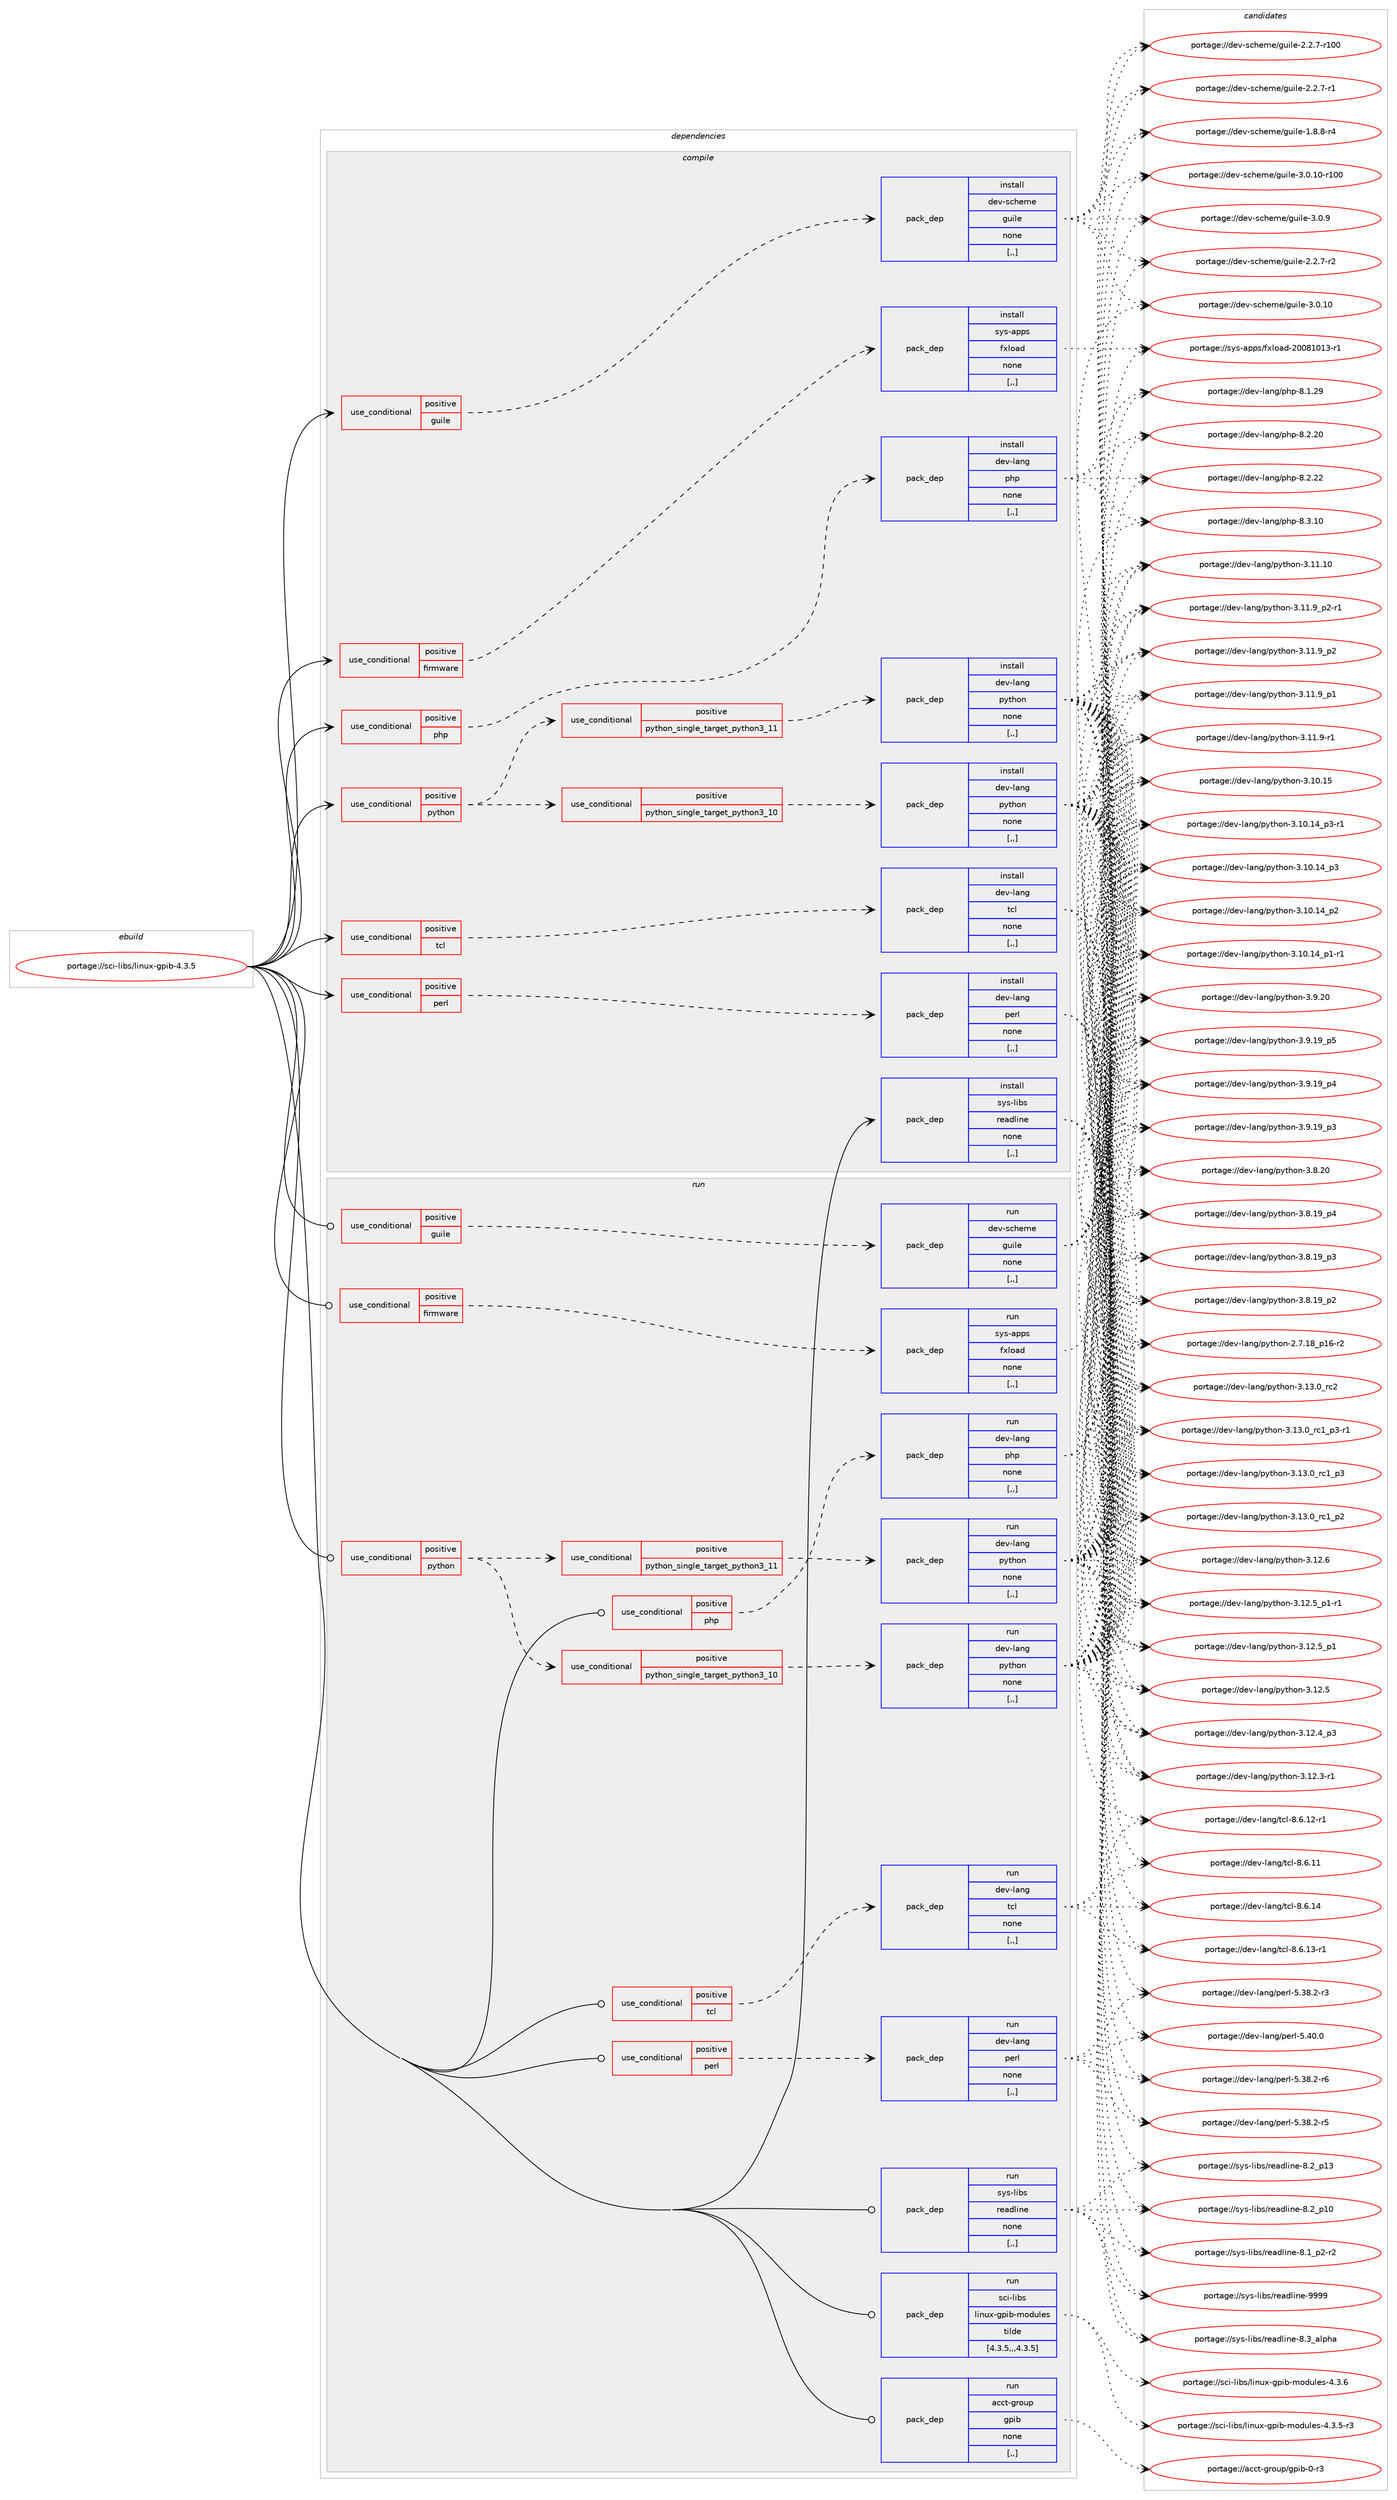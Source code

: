 digraph prolog {

# *************
# Graph options
# *************

newrank=true;
concentrate=true;
compound=true;
graph [rankdir=LR,fontname=Helvetica,fontsize=10,ranksep=1.5];#, ranksep=2.5, nodesep=0.2];
edge  [arrowhead=vee];
node  [fontname=Helvetica,fontsize=10];

# **********
# The ebuild
# **********

subgraph cluster_leftcol {
color=gray;
label=<<i>ebuild</i>>;
id [label="portage://sci-libs/linux-gpib-4.3.5", color=red, width=4, href="../sci-libs/linux-gpib-4.3.5.svg"];
}

# ****************
# The dependencies
# ****************

subgraph cluster_midcol {
color=gray;
label=<<i>dependencies</i>>;
subgraph cluster_compile {
fillcolor="#eeeeee";
style=filled;
label=<<i>compile</i>>;
subgraph cond240459 {
dependency913023 [label=<<TABLE BORDER="0" CELLBORDER="1" CELLSPACING="0" CELLPADDING="4"><TR><TD ROWSPAN="3" CELLPADDING="10">use_conditional</TD></TR><TR><TD>positive</TD></TR><TR><TD>firmware</TD></TR></TABLE>>, shape=none, color=red];
subgraph pack665945 {
dependency913024 [label=<<TABLE BORDER="0" CELLBORDER="1" CELLSPACING="0" CELLPADDING="4" WIDTH="220"><TR><TD ROWSPAN="6" CELLPADDING="30">pack_dep</TD></TR><TR><TD WIDTH="110">install</TD></TR><TR><TD>sys-apps</TD></TR><TR><TD>fxload</TD></TR><TR><TD>none</TD></TR><TR><TD>[,,]</TD></TR></TABLE>>, shape=none, color=blue];
}
dependency913023:e -> dependency913024:w [weight=20,style="dashed",arrowhead="vee"];
}
id:e -> dependency913023:w [weight=20,style="solid",arrowhead="vee"];
subgraph cond240460 {
dependency913025 [label=<<TABLE BORDER="0" CELLBORDER="1" CELLSPACING="0" CELLPADDING="4"><TR><TD ROWSPAN="3" CELLPADDING="10">use_conditional</TD></TR><TR><TD>positive</TD></TR><TR><TD>guile</TD></TR></TABLE>>, shape=none, color=red];
subgraph pack665946 {
dependency913026 [label=<<TABLE BORDER="0" CELLBORDER="1" CELLSPACING="0" CELLPADDING="4" WIDTH="220"><TR><TD ROWSPAN="6" CELLPADDING="30">pack_dep</TD></TR><TR><TD WIDTH="110">install</TD></TR><TR><TD>dev-scheme</TD></TR><TR><TD>guile</TD></TR><TR><TD>none</TD></TR><TR><TD>[,,]</TD></TR></TABLE>>, shape=none, color=blue];
}
dependency913025:e -> dependency913026:w [weight=20,style="dashed",arrowhead="vee"];
}
id:e -> dependency913025:w [weight=20,style="solid",arrowhead="vee"];
subgraph cond240461 {
dependency913027 [label=<<TABLE BORDER="0" CELLBORDER="1" CELLSPACING="0" CELLPADDING="4"><TR><TD ROWSPAN="3" CELLPADDING="10">use_conditional</TD></TR><TR><TD>positive</TD></TR><TR><TD>perl</TD></TR></TABLE>>, shape=none, color=red];
subgraph pack665947 {
dependency913028 [label=<<TABLE BORDER="0" CELLBORDER="1" CELLSPACING="0" CELLPADDING="4" WIDTH="220"><TR><TD ROWSPAN="6" CELLPADDING="30">pack_dep</TD></TR><TR><TD WIDTH="110">install</TD></TR><TR><TD>dev-lang</TD></TR><TR><TD>perl</TD></TR><TR><TD>none</TD></TR><TR><TD>[,,]</TD></TR></TABLE>>, shape=none, color=blue];
}
dependency913027:e -> dependency913028:w [weight=20,style="dashed",arrowhead="vee"];
}
id:e -> dependency913027:w [weight=20,style="solid",arrowhead="vee"];
subgraph cond240462 {
dependency913029 [label=<<TABLE BORDER="0" CELLBORDER="1" CELLSPACING="0" CELLPADDING="4"><TR><TD ROWSPAN="3" CELLPADDING="10">use_conditional</TD></TR><TR><TD>positive</TD></TR><TR><TD>php</TD></TR></TABLE>>, shape=none, color=red];
subgraph pack665948 {
dependency913030 [label=<<TABLE BORDER="0" CELLBORDER="1" CELLSPACING="0" CELLPADDING="4" WIDTH="220"><TR><TD ROWSPAN="6" CELLPADDING="30">pack_dep</TD></TR><TR><TD WIDTH="110">install</TD></TR><TR><TD>dev-lang</TD></TR><TR><TD>php</TD></TR><TR><TD>none</TD></TR><TR><TD>[,,]</TD></TR></TABLE>>, shape=none, color=blue];
}
dependency913029:e -> dependency913030:w [weight=20,style="dashed",arrowhead="vee"];
}
id:e -> dependency913029:w [weight=20,style="solid",arrowhead="vee"];
subgraph cond240463 {
dependency913031 [label=<<TABLE BORDER="0" CELLBORDER="1" CELLSPACING="0" CELLPADDING="4"><TR><TD ROWSPAN="3" CELLPADDING="10">use_conditional</TD></TR><TR><TD>positive</TD></TR><TR><TD>python</TD></TR></TABLE>>, shape=none, color=red];
subgraph cond240464 {
dependency913032 [label=<<TABLE BORDER="0" CELLBORDER="1" CELLSPACING="0" CELLPADDING="4"><TR><TD ROWSPAN="3" CELLPADDING="10">use_conditional</TD></TR><TR><TD>positive</TD></TR><TR><TD>python_single_target_python3_10</TD></TR></TABLE>>, shape=none, color=red];
subgraph pack665949 {
dependency913033 [label=<<TABLE BORDER="0" CELLBORDER="1" CELLSPACING="0" CELLPADDING="4" WIDTH="220"><TR><TD ROWSPAN="6" CELLPADDING="30">pack_dep</TD></TR><TR><TD WIDTH="110">install</TD></TR><TR><TD>dev-lang</TD></TR><TR><TD>python</TD></TR><TR><TD>none</TD></TR><TR><TD>[,,]</TD></TR></TABLE>>, shape=none, color=blue];
}
dependency913032:e -> dependency913033:w [weight=20,style="dashed",arrowhead="vee"];
}
dependency913031:e -> dependency913032:w [weight=20,style="dashed",arrowhead="vee"];
subgraph cond240465 {
dependency913034 [label=<<TABLE BORDER="0" CELLBORDER="1" CELLSPACING="0" CELLPADDING="4"><TR><TD ROWSPAN="3" CELLPADDING="10">use_conditional</TD></TR><TR><TD>positive</TD></TR><TR><TD>python_single_target_python3_11</TD></TR></TABLE>>, shape=none, color=red];
subgraph pack665950 {
dependency913035 [label=<<TABLE BORDER="0" CELLBORDER="1" CELLSPACING="0" CELLPADDING="4" WIDTH="220"><TR><TD ROWSPAN="6" CELLPADDING="30">pack_dep</TD></TR><TR><TD WIDTH="110">install</TD></TR><TR><TD>dev-lang</TD></TR><TR><TD>python</TD></TR><TR><TD>none</TD></TR><TR><TD>[,,]</TD></TR></TABLE>>, shape=none, color=blue];
}
dependency913034:e -> dependency913035:w [weight=20,style="dashed",arrowhead="vee"];
}
dependency913031:e -> dependency913034:w [weight=20,style="dashed",arrowhead="vee"];
}
id:e -> dependency913031:w [weight=20,style="solid",arrowhead="vee"];
subgraph cond240466 {
dependency913036 [label=<<TABLE BORDER="0" CELLBORDER="1" CELLSPACING="0" CELLPADDING="4"><TR><TD ROWSPAN="3" CELLPADDING="10">use_conditional</TD></TR><TR><TD>positive</TD></TR><TR><TD>tcl</TD></TR></TABLE>>, shape=none, color=red];
subgraph pack665951 {
dependency913037 [label=<<TABLE BORDER="0" CELLBORDER="1" CELLSPACING="0" CELLPADDING="4" WIDTH="220"><TR><TD ROWSPAN="6" CELLPADDING="30">pack_dep</TD></TR><TR><TD WIDTH="110">install</TD></TR><TR><TD>dev-lang</TD></TR><TR><TD>tcl</TD></TR><TR><TD>none</TD></TR><TR><TD>[,,]</TD></TR></TABLE>>, shape=none, color=blue];
}
dependency913036:e -> dependency913037:w [weight=20,style="dashed",arrowhead="vee"];
}
id:e -> dependency913036:w [weight=20,style="solid",arrowhead="vee"];
subgraph pack665952 {
dependency913038 [label=<<TABLE BORDER="0" CELLBORDER="1" CELLSPACING="0" CELLPADDING="4" WIDTH="220"><TR><TD ROWSPAN="6" CELLPADDING="30">pack_dep</TD></TR><TR><TD WIDTH="110">install</TD></TR><TR><TD>sys-libs</TD></TR><TR><TD>readline</TD></TR><TR><TD>none</TD></TR><TR><TD>[,,]</TD></TR></TABLE>>, shape=none, color=blue];
}
id:e -> dependency913038:w [weight=20,style="solid",arrowhead="vee"];
}
subgraph cluster_compileandrun {
fillcolor="#eeeeee";
style=filled;
label=<<i>compile and run</i>>;
}
subgraph cluster_run {
fillcolor="#eeeeee";
style=filled;
label=<<i>run</i>>;
subgraph cond240467 {
dependency913039 [label=<<TABLE BORDER="0" CELLBORDER="1" CELLSPACING="0" CELLPADDING="4"><TR><TD ROWSPAN="3" CELLPADDING="10">use_conditional</TD></TR><TR><TD>positive</TD></TR><TR><TD>firmware</TD></TR></TABLE>>, shape=none, color=red];
subgraph pack665953 {
dependency913040 [label=<<TABLE BORDER="0" CELLBORDER="1" CELLSPACING="0" CELLPADDING="4" WIDTH="220"><TR><TD ROWSPAN="6" CELLPADDING="30">pack_dep</TD></TR><TR><TD WIDTH="110">run</TD></TR><TR><TD>sys-apps</TD></TR><TR><TD>fxload</TD></TR><TR><TD>none</TD></TR><TR><TD>[,,]</TD></TR></TABLE>>, shape=none, color=blue];
}
dependency913039:e -> dependency913040:w [weight=20,style="dashed",arrowhead="vee"];
}
id:e -> dependency913039:w [weight=20,style="solid",arrowhead="odot"];
subgraph cond240468 {
dependency913041 [label=<<TABLE BORDER="0" CELLBORDER="1" CELLSPACING="0" CELLPADDING="4"><TR><TD ROWSPAN="3" CELLPADDING="10">use_conditional</TD></TR><TR><TD>positive</TD></TR><TR><TD>guile</TD></TR></TABLE>>, shape=none, color=red];
subgraph pack665954 {
dependency913042 [label=<<TABLE BORDER="0" CELLBORDER="1" CELLSPACING="0" CELLPADDING="4" WIDTH="220"><TR><TD ROWSPAN="6" CELLPADDING="30">pack_dep</TD></TR><TR><TD WIDTH="110">run</TD></TR><TR><TD>dev-scheme</TD></TR><TR><TD>guile</TD></TR><TR><TD>none</TD></TR><TR><TD>[,,]</TD></TR></TABLE>>, shape=none, color=blue];
}
dependency913041:e -> dependency913042:w [weight=20,style="dashed",arrowhead="vee"];
}
id:e -> dependency913041:w [weight=20,style="solid",arrowhead="odot"];
subgraph cond240469 {
dependency913043 [label=<<TABLE BORDER="0" CELLBORDER="1" CELLSPACING="0" CELLPADDING="4"><TR><TD ROWSPAN="3" CELLPADDING="10">use_conditional</TD></TR><TR><TD>positive</TD></TR><TR><TD>perl</TD></TR></TABLE>>, shape=none, color=red];
subgraph pack665955 {
dependency913044 [label=<<TABLE BORDER="0" CELLBORDER="1" CELLSPACING="0" CELLPADDING="4" WIDTH="220"><TR><TD ROWSPAN="6" CELLPADDING="30">pack_dep</TD></TR><TR><TD WIDTH="110">run</TD></TR><TR><TD>dev-lang</TD></TR><TR><TD>perl</TD></TR><TR><TD>none</TD></TR><TR><TD>[,,]</TD></TR></TABLE>>, shape=none, color=blue];
}
dependency913043:e -> dependency913044:w [weight=20,style="dashed",arrowhead="vee"];
}
id:e -> dependency913043:w [weight=20,style="solid",arrowhead="odot"];
subgraph cond240470 {
dependency913045 [label=<<TABLE BORDER="0" CELLBORDER="1" CELLSPACING="0" CELLPADDING="4"><TR><TD ROWSPAN="3" CELLPADDING="10">use_conditional</TD></TR><TR><TD>positive</TD></TR><TR><TD>php</TD></TR></TABLE>>, shape=none, color=red];
subgraph pack665956 {
dependency913046 [label=<<TABLE BORDER="0" CELLBORDER="1" CELLSPACING="0" CELLPADDING="4" WIDTH="220"><TR><TD ROWSPAN="6" CELLPADDING="30">pack_dep</TD></TR><TR><TD WIDTH="110">run</TD></TR><TR><TD>dev-lang</TD></TR><TR><TD>php</TD></TR><TR><TD>none</TD></TR><TR><TD>[,,]</TD></TR></TABLE>>, shape=none, color=blue];
}
dependency913045:e -> dependency913046:w [weight=20,style="dashed",arrowhead="vee"];
}
id:e -> dependency913045:w [weight=20,style="solid",arrowhead="odot"];
subgraph cond240471 {
dependency913047 [label=<<TABLE BORDER="0" CELLBORDER="1" CELLSPACING="0" CELLPADDING="4"><TR><TD ROWSPAN="3" CELLPADDING="10">use_conditional</TD></TR><TR><TD>positive</TD></TR><TR><TD>python</TD></TR></TABLE>>, shape=none, color=red];
subgraph cond240472 {
dependency913048 [label=<<TABLE BORDER="0" CELLBORDER="1" CELLSPACING="0" CELLPADDING="4"><TR><TD ROWSPAN="3" CELLPADDING="10">use_conditional</TD></TR><TR><TD>positive</TD></TR><TR><TD>python_single_target_python3_10</TD></TR></TABLE>>, shape=none, color=red];
subgraph pack665957 {
dependency913049 [label=<<TABLE BORDER="0" CELLBORDER="1" CELLSPACING="0" CELLPADDING="4" WIDTH="220"><TR><TD ROWSPAN="6" CELLPADDING="30">pack_dep</TD></TR><TR><TD WIDTH="110">run</TD></TR><TR><TD>dev-lang</TD></TR><TR><TD>python</TD></TR><TR><TD>none</TD></TR><TR><TD>[,,]</TD></TR></TABLE>>, shape=none, color=blue];
}
dependency913048:e -> dependency913049:w [weight=20,style="dashed",arrowhead="vee"];
}
dependency913047:e -> dependency913048:w [weight=20,style="dashed",arrowhead="vee"];
subgraph cond240473 {
dependency913050 [label=<<TABLE BORDER="0" CELLBORDER="1" CELLSPACING="0" CELLPADDING="4"><TR><TD ROWSPAN="3" CELLPADDING="10">use_conditional</TD></TR><TR><TD>positive</TD></TR><TR><TD>python_single_target_python3_11</TD></TR></TABLE>>, shape=none, color=red];
subgraph pack665958 {
dependency913051 [label=<<TABLE BORDER="0" CELLBORDER="1" CELLSPACING="0" CELLPADDING="4" WIDTH="220"><TR><TD ROWSPAN="6" CELLPADDING="30">pack_dep</TD></TR><TR><TD WIDTH="110">run</TD></TR><TR><TD>dev-lang</TD></TR><TR><TD>python</TD></TR><TR><TD>none</TD></TR><TR><TD>[,,]</TD></TR></TABLE>>, shape=none, color=blue];
}
dependency913050:e -> dependency913051:w [weight=20,style="dashed",arrowhead="vee"];
}
dependency913047:e -> dependency913050:w [weight=20,style="dashed",arrowhead="vee"];
}
id:e -> dependency913047:w [weight=20,style="solid",arrowhead="odot"];
subgraph cond240474 {
dependency913052 [label=<<TABLE BORDER="0" CELLBORDER="1" CELLSPACING="0" CELLPADDING="4"><TR><TD ROWSPAN="3" CELLPADDING="10">use_conditional</TD></TR><TR><TD>positive</TD></TR><TR><TD>tcl</TD></TR></TABLE>>, shape=none, color=red];
subgraph pack665959 {
dependency913053 [label=<<TABLE BORDER="0" CELLBORDER="1" CELLSPACING="0" CELLPADDING="4" WIDTH="220"><TR><TD ROWSPAN="6" CELLPADDING="30">pack_dep</TD></TR><TR><TD WIDTH="110">run</TD></TR><TR><TD>dev-lang</TD></TR><TR><TD>tcl</TD></TR><TR><TD>none</TD></TR><TR><TD>[,,]</TD></TR></TABLE>>, shape=none, color=blue];
}
dependency913052:e -> dependency913053:w [weight=20,style="dashed",arrowhead="vee"];
}
id:e -> dependency913052:w [weight=20,style="solid",arrowhead="odot"];
subgraph pack665960 {
dependency913054 [label=<<TABLE BORDER="0" CELLBORDER="1" CELLSPACING="0" CELLPADDING="4" WIDTH="220"><TR><TD ROWSPAN="6" CELLPADDING="30">pack_dep</TD></TR><TR><TD WIDTH="110">run</TD></TR><TR><TD>acct-group</TD></TR><TR><TD>gpib</TD></TR><TR><TD>none</TD></TR><TR><TD>[,,]</TD></TR></TABLE>>, shape=none, color=blue];
}
id:e -> dependency913054:w [weight=20,style="solid",arrowhead="odot"];
subgraph pack665961 {
dependency913055 [label=<<TABLE BORDER="0" CELLBORDER="1" CELLSPACING="0" CELLPADDING="4" WIDTH="220"><TR><TD ROWSPAN="6" CELLPADDING="30">pack_dep</TD></TR><TR><TD WIDTH="110">run</TD></TR><TR><TD>sci-libs</TD></TR><TR><TD>linux-gpib-modules</TD></TR><TR><TD>tilde</TD></TR><TR><TD>[4.3.5,,,4.3.5]</TD></TR></TABLE>>, shape=none, color=blue];
}
id:e -> dependency913055:w [weight=20,style="solid",arrowhead="odot"];
subgraph pack665962 {
dependency913056 [label=<<TABLE BORDER="0" CELLBORDER="1" CELLSPACING="0" CELLPADDING="4" WIDTH="220"><TR><TD ROWSPAN="6" CELLPADDING="30">pack_dep</TD></TR><TR><TD WIDTH="110">run</TD></TR><TR><TD>sys-libs</TD></TR><TR><TD>readline</TD></TR><TR><TD>none</TD></TR><TR><TD>[,,]</TD></TR></TABLE>>, shape=none, color=blue];
}
id:e -> dependency913056:w [weight=20,style="solid",arrowhead="odot"];
}
}

# **************
# The candidates
# **************

subgraph cluster_choices {
rank=same;
color=gray;
label=<<i>candidates</i>>;

subgraph choice665945 {
color=black;
nodesep=1;
choice115121115459711211211547102120108111971004550484856494849514511449 [label="portage://sys-apps/fxload-20081013-r1", color=red, width=4,href="../sys-apps/fxload-20081013-r1.svg"];
dependency913024:e -> choice115121115459711211211547102120108111971004550484856494849514511449:w [style=dotted,weight="100"];
}
subgraph choice665946 {
color=black;
nodesep=1;
choice1001011184511599104101109101471031171051081014551464846494845114494848 [label="portage://dev-scheme/guile-3.0.10-r100", color=red, width=4,href="../dev-scheme/guile-3.0.10-r100.svg"];
choice10010111845115991041011091014710311710510810145514648464948 [label="portage://dev-scheme/guile-3.0.10", color=red, width=4,href="../dev-scheme/guile-3.0.10.svg"];
choice100101118451159910410110910147103117105108101455146484657 [label="portage://dev-scheme/guile-3.0.9", color=red, width=4,href="../dev-scheme/guile-3.0.9.svg"];
choice1001011184511599104101109101471031171051081014550465046554511450 [label="portage://dev-scheme/guile-2.2.7-r2", color=red, width=4,href="../dev-scheme/guile-2.2.7-r2.svg"];
choice10010111845115991041011091014710311710510810145504650465545114494848 [label="portage://dev-scheme/guile-2.2.7-r100", color=red, width=4,href="../dev-scheme/guile-2.2.7-r100.svg"];
choice1001011184511599104101109101471031171051081014550465046554511449 [label="portage://dev-scheme/guile-2.2.7-r1", color=red, width=4,href="../dev-scheme/guile-2.2.7-r1.svg"];
choice1001011184511599104101109101471031171051081014549465646564511452 [label="portage://dev-scheme/guile-1.8.8-r4", color=red, width=4,href="../dev-scheme/guile-1.8.8-r4.svg"];
dependency913026:e -> choice1001011184511599104101109101471031171051081014551464846494845114494848:w [style=dotted,weight="100"];
dependency913026:e -> choice10010111845115991041011091014710311710510810145514648464948:w [style=dotted,weight="100"];
dependency913026:e -> choice100101118451159910410110910147103117105108101455146484657:w [style=dotted,weight="100"];
dependency913026:e -> choice1001011184511599104101109101471031171051081014550465046554511450:w [style=dotted,weight="100"];
dependency913026:e -> choice10010111845115991041011091014710311710510810145504650465545114494848:w [style=dotted,weight="100"];
dependency913026:e -> choice1001011184511599104101109101471031171051081014550465046554511449:w [style=dotted,weight="100"];
dependency913026:e -> choice1001011184511599104101109101471031171051081014549465646564511452:w [style=dotted,weight="100"];
}
subgraph choice665947 {
color=black;
nodesep=1;
choice10010111845108971101034711210111410845534652484648 [label="portage://dev-lang/perl-5.40.0", color=red, width=4,href="../dev-lang/perl-5.40.0.svg"];
choice100101118451089711010347112101114108455346515646504511454 [label="portage://dev-lang/perl-5.38.2-r6", color=red, width=4,href="../dev-lang/perl-5.38.2-r6.svg"];
choice100101118451089711010347112101114108455346515646504511453 [label="portage://dev-lang/perl-5.38.2-r5", color=red, width=4,href="../dev-lang/perl-5.38.2-r5.svg"];
choice100101118451089711010347112101114108455346515646504511451 [label="portage://dev-lang/perl-5.38.2-r3", color=red, width=4,href="../dev-lang/perl-5.38.2-r3.svg"];
dependency913028:e -> choice10010111845108971101034711210111410845534652484648:w [style=dotted,weight="100"];
dependency913028:e -> choice100101118451089711010347112101114108455346515646504511454:w [style=dotted,weight="100"];
dependency913028:e -> choice100101118451089711010347112101114108455346515646504511453:w [style=dotted,weight="100"];
dependency913028:e -> choice100101118451089711010347112101114108455346515646504511451:w [style=dotted,weight="100"];
}
subgraph choice665948 {
color=black;
nodesep=1;
choice10010111845108971101034711210411245564651464948 [label="portage://dev-lang/php-8.3.10", color=red, width=4,href="../dev-lang/php-8.3.10.svg"];
choice10010111845108971101034711210411245564650465050 [label="portage://dev-lang/php-8.2.22", color=red, width=4,href="../dev-lang/php-8.2.22.svg"];
choice10010111845108971101034711210411245564650465048 [label="portage://dev-lang/php-8.2.20", color=red, width=4,href="../dev-lang/php-8.2.20.svg"];
choice10010111845108971101034711210411245564649465057 [label="portage://dev-lang/php-8.1.29", color=red, width=4,href="../dev-lang/php-8.1.29.svg"];
dependency913030:e -> choice10010111845108971101034711210411245564651464948:w [style=dotted,weight="100"];
dependency913030:e -> choice10010111845108971101034711210411245564650465050:w [style=dotted,weight="100"];
dependency913030:e -> choice10010111845108971101034711210411245564650465048:w [style=dotted,weight="100"];
dependency913030:e -> choice10010111845108971101034711210411245564649465057:w [style=dotted,weight="100"];
}
subgraph choice665949 {
color=black;
nodesep=1;
choice10010111845108971101034711212111610411111045514649514648951149950 [label="portage://dev-lang/python-3.13.0_rc2", color=red, width=4,href="../dev-lang/python-3.13.0_rc2.svg"];
choice1001011184510897110103471121211161041111104551464951464895114994995112514511449 [label="portage://dev-lang/python-3.13.0_rc1_p3-r1", color=red, width=4,href="../dev-lang/python-3.13.0_rc1_p3-r1.svg"];
choice100101118451089711010347112121116104111110455146495146489511499499511251 [label="portage://dev-lang/python-3.13.0_rc1_p3", color=red, width=4,href="../dev-lang/python-3.13.0_rc1_p3.svg"];
choice100101118451089711010347112121116104111110455146495146489511499499511250 [label="portage://dev-lang/python-3.13.0_rc1_p2", color=red, width=4,href="../dev-lang/python-3.13.0_rc1_p2.svg"];
choice10010111845108971101034711212111610411111045514649504654 [label="portage://dev-lang/python-3.12.6", color=red, width=4,href="../dev-lang/python-3.12.6.svg"];
choice1001011184510897110103471121211161041111104551464950465395112494511449 [label="portage://dev-lang/python-3.12.5_p1-r1", color=red, width=4,href="../dev-lang/python-3.12.5_p1-r1.svg"];
choice100101118451089711010347112121116104111110455146495046539511249 [label="portage://dev-lang/python-3.12.5_p1", color=red, width=4,href="../dev-lang/python-3.12.5_p1.svg"];
choice10010111845108971101034711212111610411111045514649504653 [label="portage://dev-lang/python-3.12.5", color=red, width=4,href="../dev-lang/python-3.12.5.svg"];
choice100101118451089711010347112121116104111110455146495046529511251 [label="portage://dev-lang/python-3.12.4_p3", color=red, width=4,href="../dev-lang/python-3.12.4_p3.svg"];
choice100101118451089711010347112121116104111110455146495046514511449 [label="portage://dev-lang/python-3.12.3-r1", color=red, width=4,href="../dev-lang/python-3.12.3-r1.svg"];
choice1001011184510897110103471121211161041111104551464949464948 [label="portage://dev-lang/python-3.11.10", color=red, width=4,href="../dev-lang/python-3.11.10.svg"];
choice1001011184510897110103471121211161041111104551464949465795112504511449 [label="portage://dev-lang/python-3.11.9_p2-r1", color=red, width=4,href="../dev-lang/python-3.11.9_p2-r1.svg"];
choice100101118451089711010347112121116104111110455146494946579511250 [label="portage://dev-lang/python-3.11.9_p2", color=red, width=4,href="../dev-lang/python-3.11.9_p2.svg"];
choice100101118451089711010347112121116104111110455146494946579511249 [label="portage://dev-lang/python-3.11.9_p1", color=red, width=4,href="../dev-lang/python-3.11.9_p1.svg"];
choice100101118451089711010347112121116104111110455146494946574511449 [label="portage://dev-lang/python-3.11.9-r1", color=red, width=4,href="../dev-lang/python-3.11.9-r1.svg"];
choice1001011184510897110103471121211161041111104551464948464953 [label="portage://dev-lang/python-3.10.15", color=red, width=4,href="../dev-lang/python-3.10.15.svg"];
choice100101118451089711010347112121116104111110455146494846495295112514511449 [label="portage://dev-lang/python-3.10.14_p3-r1", color=red, width=4,href="../dev-lang/python-3.10.14_p3-r1.svg"];
choice10010111845108971101034711212111610411111045514649484649529511251 [label="portage://dev-lang/python-3.10.14_p3", color=red, width=4,href="../dev-lang/python-3.10.14_p3.svg"];
choice10010111845108971101034711212111610411111045514649484649529511250 [label="portage://dev-lang/python-3.10.14_p2", color=red, width=4,href="../dev-lang/python-3.10.14_p2.svg"];
choice100101118451089711010347112121116104111110455146494846495295112494511449 [label="portage://dev-lang/python-3.10.14_p1-r1", color=red, width=4,href="../dev-lang/python-3.10.14_p1-r1.svg"];
choice10010111845108971101034711212111610411111045514657465048 [label="portage://dev-lang/python-3.9.20", color=red, width=4,href="../dev-lang/python-3.9.20.svg"];
choice100101118451089711010347112121116104111110455146574649579511253 [label="portage://dev-lang/python-3.9.19_p5", color=red, width=4,href="../dev-lang/python-3.9.19_p5.svg"];
choice100101118451089711010347112121116104111110455146574649579511252 [label="portage://dev-lang/python-3.9.19_p4", color=red, width=4,href="../dev-lang/python-3.9.19_p4.svg"];
choice100101118451089711010347112121116104111110455146574649579511251 [label="portage://dev-lang/python-3.9.19_p3", color=red, width=4,href="../dev-lang/python-3.9.19_p3.svg"];
choice10010111845108971101034711212111610411111045514656465048 [label="portage://dev-lang/python-3.8.20", color=red, width=4,href="../dev-lang/python-3.8.20.svg"];
choice100101118451089711010347112121116104111110455146564649579511252 [label="portage://dev-lang/python-3.8.19_p4", color=red, width=4,href="../dev-lang/python-3.8.19_p4.svg"];
choice100101118451089711010347112121116104111110455146564649579511251 [label="portage://dev-lang/python-3.8.19_p3", color=red, width=4,href="../dev-lang/python-3.8.19_p3.svg"];
choice100101118451089711010347112121116104111110455146564649579511250 [label="portage://dev-lang/python-3.8.19_p2", color=red, width=4,href="../dev-lang/python-3.8.19_p2.svg"];
choice100101118451089711010347112121116104111110455046554649569511249544511450 [label="portage://dev-lang/python-2.7.18_p16-r2", color=red, width=4,href="../dev-lang/python-2.7.18_p16-r2.svg"];
dependency913033:e -> choice10010111845108971101034711212111610411111045514649514648951149950:w [style=dotted,weight="100"];
dependency913033:e -> choice1001011184510897110103471121211161041111104551464951464895114994995112514511449:w [style=dotted,weight="100"];
dependency913033:e -> choice100101118451089711010347112121116104111110455146495146489511499499511251:w [style=dotted,weight="100"];
dependency913033:e -> choice100101118451089711010347112121116104111110455146495146489511499499511250:w [style=dotted,weight="100"];
dependency913033:e -> choice10010111845108971101034711212111610411111045514649504654:w [style=dotted,weight="100"];
dependency913033:e -> choice1001011184510897110103471121211161041111104551464950465395112494511449:w [style=dotted,weight="100"];
dependency913033:e -> choice100101118451089711010347112121116104111110455146495046539511249:w [style=dotted,weight="100"];
dependency913033:e -> choice10010111845108971101034711212111610411111045514649504653:w [style=dotted,weight="100"];
dependency913033:e -> choice100101118451089711010347112121116104111110455146495046529511251:w [style=dotted,weight="100"];
dependency913033:e -> choice100101118451089711010347112121116104111110455146495046514511449:w [style=dotted,weight="100"];
dependency913033:e -> choice1001011184510897110103471121211161041111104551464949464948:w [style=dotted,weight="100"];
dependency913033:e -> choice1001011184510897110103471121211161041111104551464949465795112504511449:w [style=dotted,weight="100"];
dependency913033:e -> choice100101118451089711010347112121116104111110455146494946579511250:w [style=dotted,weight="100"];
dependency913033:e -> choice100101118451089711010347112121116104111110455146494946579511249:w [style=dotted,weight="100"];
dependency913033:e -> choice100101118451089711010347112121116104111110455146494946574511449:w [style=dotted,weight="100"];
dependency913033:e -> choice1001011184510897110103471121211161041111104551464948464953:w [style=dotted,weight="100"];
dependency913033:e -> choice100101118451089711010347112121116104111110455146494846495295112514511449:w [style=dotted,weight="100"];
dependency913033:e -> choice10010111845108971101034711212111610411111045514649484649529511251:w [style=dotted,weight="100"];
dependency913033:e -> choice10010111845108971101034711212111610411111045514649484649529511250:w [style=dotted,weight="100"];
dependency913033:e -> choice100101118451089711010347112121116104111110455146494846495295112494511449:w [style=dotted,weight="100"];
dependency913033:e -> choice10010111845108971101034711212111610411111045514657465048:w [style=dotted,weight="100"];
dependency913033:e -> choice100101118451089711010347112121116104111110455146574649579511253:w [style=dotted,weight="100"];
dependency913033:e -> choice100101118451089711010347112121116104111110455146574649579511252:w [style=dotted,weight="100"];
dependency913033:e -> choice100101118451089711010347112121116104111110455146574649579511251:w [style=dotted,weight="100"];
dependency913033:e -> choice10010111845108971101034711212111610411111045514656465048:w [style=dotted,weight="100"];
dependency913033:e -> choice100101118451089711010347112121116104111110455146564649579511252:w [style=dotted,weight="100"];
dependency913033:e -> choice100101118451089711010347112121116104111110455146564649579511251:w [style=dotted,weight="100"];
dependency913033:e -> choice100101118451089711010347112121116104111110455146564649579511250:w [style=dotted,weight="100"];
dependency913033:e -> choice100101118451089711010347112121116104111110455046554649569511249544511450:w [style=dotted,weight="100"];
}
subgraph choice665950 {
color=black;
nodesep=1;
choice10010111845108971101034711212111610411111045514649514648951149950 [label="portage://dev-lang/python-3.13.0_rc2", color=red, width=4,href="../dev-lang/python-3.13.0_rc2.svg"];
choice1001011184510897110103471121211161041111104551464951464895114994995112514511449 [label="portage://dev-lang/python-3.13.0_rc1_p3-r1", color=red, width=4,href="../dev-lang/python-3.13.0_rc1_p3-r1.svg"];
choice100101118451089711010347112121116104111110455146495146489511499499511251 [label="portage://dev-lang/python-3.13.0_rc1_p3", color=red, width=4,href="../dev-lang/python-3.13.0_rc1_p3.svg"];
choice100101118451089711010347112121116104111110455146495146489511499499511250 [label="portage://dev-lang/python-3.13.0_rc1_p2", color=red, width=4,href="../dev-lang/python-3.13.0_rc1_p2.svg"];
choice10010111845108971101034711212111610411111045514649504654 [label="portage://dev-lang/python-3.12.6", color=red, width=4,href="../dev-lang/python-3.12.6.svg"];
choice1001011184510897110103471121211161041111104551464950465395112494511449 [label="portage://dev-lang/python-3.12.5_p1-r1", color=red, width=4,href="../dev-lang/python-3.12.5_p1-r1.svg"];
choice100101118451089711010347112121116104111110455146495046539511249 [label="portage://dev-lang/python-3.12.5_p1", color=red, width=4,href="../dev-lang/python-3.12.5_p1.svg"];
choice10010111845108971101034711212111610411111045514649504653 [label="portage://dev-lang/python-3.12.5", color=red, width=4,href="../dev-lang/python-3.12.5.svg"];
choice100101118451089711010347112121116104111110455146495046529511251 [label="portage://dev-lang/python-3.12.4_p3", color=red, width=4,href="../dev-lang/python-3.12.4_p3.svg"];
choice100101118451089711010347112121116104111110455146495046514511449 [label="portage://dev-lang/python-3.12.3-r1", color=red, width=4,href="../dev-lang/python-3.12.3-r1.svg"];
choice1001011184510897110103471121211161041111104551464949464948 [label="portage://dev-lang/python-3.11.10", color=red, width=4,href="../dev-lang/python-3.11.10.svg"];
choice1001011184510897110103471121211161041111104551464949465795112504511449 [label="portage://dev-lang/python-3.11.9_p2-r1", color=red, width=4,href="../dev-lang/python-3.11.9_p2-r1.svg"];
choice100101118451089711010347112121116104111110455146494946579511250 [label="portage://dev-lang/python-3.11.9_p2", color=red, width=4,href="../dev-lang/python-3.11.9_p2.svg"];
choice100101118451089711010347112121116104111110455146494946579511249 [label="portage://dev-lang/python-3.11.9_p1", color=red, width=4,href="../dev-lang/python-3.11.9_p1.svg"];
choice100101118451089711010347112121116104111110455146494946574511449 [label="portage://dev-lang/python-3.11.9-r1", color=red, width=4,href="../dev-lang/python-3.11.9-r1.svg"];
choice1001011184510897110103471121211161041111104551464948464953 [label="portage://dev-lang/python-3.10.15", color=red, width=4,href="../dev-lang/python-3.10.15.svg"];
choice100101118451089711010347112121116104111110455146494846495295112514511449 [label="portage://dev-lang/python-3.10.14_p3-r1", color=red, width=4,href="../dev-lang/python-3.10.14_p3-r1.svg"];
choice10010111845108971101034711212111610411111045514649484649529511251 [label="portage://dev-lang/python-3.10.14_p3", color=red, width=4,href="../dev-lang/python-3.10.14_p3.svg"];
choice10010111845108971101034711212111610411111045514649484649529511250 [label="portage://dev-lang/python-3.10.14_p2", color=red, width=4,href="../dev-lang/python-3.10.14_p2.svg"];
choice100101118451089711010347112121116104111110455146494846495295112494511449 [label="portage://dev-lang/python-3.10.14_p1-r1", color=red, width=4,href="../dev-lang/python-3.10.14_p1-r1.svg"];
choice10010111845108971101034711212111610411111045514657465048 [label="portage://dev-lang/python-3.9.20", color=red, width=4,href="../dev-lang/python-3.9.20.svg"];
choice100101118451089711010347112121116104111110455146574649579511253 [label="portage://dev-lang/python-3.9.19_p5", color=red, width=4,href="../dev-lang/python-3.9.19_p5.svg"];
choice100101118451089711010347112121116104111110455146574649579511252 [label="portage://dev-lang/python-3.9.19_p4", color=red, width=4,href="../dev-lang/python-3.9.19_p4.svg"];
choice100101118451089711010347112121116104111110455146574649579511251 [label="portage://dev-lang/python-3.9.19_p3", color=red, width=4,href="../dev-lang/python-3.9.19_p3.svg"];
choice10010111845108971101034711212111610411111045514656465048 [label="portage://dev-lang/python-3.8.20", color=red, width=4,href="../dev-lang/python-3.8.20.svg"];
choice100101118451089711010347112121116104111110455146564649579511252 [label="portage://dev-lang/python-3.8.19_p4", color=red, width=4,href="../dev-lang/python-3.8.19_p4.svg"];
choice100101118451089711010347112121116104111110455146564649579511251 [label="portage://dev-lang/python-3.8.19_p3", color=red, width=4,href="../dev-lang/python-3.8.19_p3.svg"];
choice100101118451089711010347112121116104111110455146564649579511250 [label="portage://dev-lang/python-3.8.19_p2", color=red, width=4,href="../dev-lang/python-3.8.19_p2.svg"];
choice100101118451089711010347112121116104111110455046554649569511249544511450 [label="portage://dev-lang/python-2.7.18_p16-r2", color=red, width=4,href="../dev-lang/python-2.7.18_p16-r2.svg"];
dependency913035:e -> choice10010111845108971101034711212111610411111045514649514648951149950:w [style=dotted,weight="100"];
dependency913035:e -> choice1001011184510897110103471121211161041111104551464951464895114994995112514511449:w [style=dotted,weight="100"];
dependency913035:e -> choice100101118451089711010347112121116104111110455146495146489511499499511251:w [style=dotted,weight="100"];
dependency913035:e -> choice100101118451089711010347112121116104111110455146495146489511499499511250:w [style=dotted,weight="100"];
dependency913035:e -> choice10010111845108971101034711212111610411111045514649504654:w [style=dotted,weight="100"];
dependency913035:e -> choice1001011184510897110103471121211161041111104551464950465395112494511449:w [style=dotted,weight="100"];
dependency913035:e -> choice100101118451089711010347112121116104111110455146495046539511249:w [style=dotted,weight="100"];
dependency913035:e -> choice10010111845108971101034711212111610411111045514649504653:w [style=dotted,weight="100"];
dependency913035:e -> choice100101118451089711010347112121116104111110455146495046529511251:w [style=dotted,weight="100"];
dependency913035:e -> choice100101118451089711010347112121116104111110455146495046514511449:w [style=dotted,weight="100"];
dependency913035:e -> choice1001011184510897110103471121211161041111104551464949464948:w [style=dotted,weight="100"];
dependency913035:e -> choice1001011184510897110103471121211161041111104551464949465795112504511449:w [style=dotted,weight="100"];
dependency913035:e -> choice100101118451089711010347112121116104111110455146494946579511250:w [style=dotted,weight="100"];
dependency913035:e -> choice100101118451089711010347112121116104111110455146494946579511249:w [style=dotted,weight="100"];
dependency913035:e -> choice100101118451089711010347112121116104111110455146494946574511449:w [style=dotted,weight="100"];
dependency913035:e -> choice1001011184510897110103471121211161041111104551464948464953:w [style=dotted,weight="100"];
dependency913035:e -> choice100101118451089711010347112121116104111110455146494846495295112514511449:w [style=dotted,weight="100"];
dependency913035:e -> choice10010111845108971101034711212111610411111045514649484649529511251:w [style=dotted,weight="100"];
dependency913035:e -> choice10010111845108971101034711212111610411111045514649484649529511250:w [style=dotted,weight="100"];
dependency913035:e -> choice100101118451089711010347112121116104111110455146494846495295112494511449:w [style=dotted,weight="100"];
dependency913035:e -> choice10010111845108971101034711212111610411111045514657465048:w [style=dotted,weight="100"];
dependency913035:e -> choice100101118451089711010347112121116104111110455146574649579511253:w [style=dotted,weight="100"];
dependency913035:e -> choice100101118451089711010347112121116104111110455146574649579511252:w [style=dotted,weight="100"];
dependency913035:e -> choice100101118451089711010347112121116104111110455146574649579511251:w [style=dotted,weight="100"];
dependency913035:e -> choice10010111845108971101034711212111610411111045514656465048:w [style=dotted,weight="100"];
dependency913035:e -> choice100101118451089711010347112121116104111110455146564649579511252:w [style=dotted,weight="100"];
dependency913035:e -> choice100101118451089711010347112121116104111110455146564649579511251:w [style=dotted,weight="100"];
dependency913035:e -> choice100101118451089711010347112121116104111110455146564649579511250:w [style=dotted,weight="100"];
dependency913035:e -> choice100101118451089711010347112121116104111110455046554649569511249544511450:w [style=dotted,weight="100"];
}
subgraph choice665951 {
color=black;
nodesep=1;
choice1001011184510897110103471169910845564654464952 [label="portage://dev-lang/tcl-8.6.14", color=red, width=4,href="../dev-lang/tcl-8.6.14.svg"];
choice10010111845108971101034711699108455646544649514511449 [label="portage://dev-lang/tcl-8.6.13-r1", color=red, width=4,href="../dev-lang/tcl-8.6.13-r1.svg"];
choice10010111845108971101034711699108455646544649504511449 [label="portage://dev-lang/tcl-8.6.12-r1", color=red, width=4,href="../dev-lang/tcl-8.6.12-r1.svg"];
choice1001011184510897110103471169910845564654464949 [label="portage://dev-lang/tcl-8.6.11", color=red, width=4,href="../dev-lang/tcl-8.6.11.svg"];
dependency913037:e -> choice1001011184510897110103471169910845564654464952:w [style=dotted,weight="100"];
dependency913037:e -> choice10010111845108971101034711699108455646544649514511449:w [style=dotted,weight="100"];
dependency913037:e -> choice10010111845108971101034711699108455646544649504511449:w [style=dotted,weight="100"];
dependency913037:e -> choice1001011184510897110103471169910845564654464949:w [style=dotted,weight="100"];
}
subgraph choice665952 {
color=black;
nodesep=1;
choice115121115451081059811547114101971001081051101014557575757 [label="portage://sys-libs/readline-9999", color=red, width=4,href="../sys-libs/readline-9999.svg"];
choice1151211154510810598115471141019710010810511010145564651959710811210497 [label="portage://sys-libs/readline-8.3_alpha", color=red, width=4,href="../sys-libs/readline-8.3_alpha.svg"];
choice1151211154510810598115471141019710010810511010145564650951124951 [label="portage://sys-libs/readline-8.2_p13", color=red, width=4,href="../sys-libs/readline-8.2_p13.svg"];
choice1151211154510810598115471141019710010810511010145564650951124948 [label="portage://sys-libs/readline-8.2_p10", color=red, width=4,href="../sys-libs/readline-8.2_p10.svg"];
choice115121115451081059811547114101971001081051101014556464995112504511450 [label="portage://sys-libs/readline-8.1_p2-r2", color=red, width=4,href="../sys-libs/readline-8.1_p2-r2.svg"];
dependency913038:e -> choice115121115451081059811547114101971001081051101014557575757:w [style=dotted,weight="100"];
dependency913038:e -> choice1151211154510810598115471141019710010810511010145564651959710811210497:w [style=dotted,weight="100"];
dependency913038:e -> choice1151211154510810598115471141019710010810511010145564650951124951:w [style=dotted,weight="100"];
dependency913038:e -> choice1151211154510810598115471141019710010810511010145564650951124948:w [style=dotted,weight="100"];
dependency913038:e -> choice115121115451081059811547114101971001081051101014556464995112504511450:w [style=dotted,weight="100"];
}
subgraph choice665953 {
color=black;
nodesep=1;
choice115121115459711211211547102120108111971004550484856494849514511449 [label="portage://sys-apps/fxload-20081013-r1", color=red, width=4,href="../sys-apps/fxload-20081013-r1.svg"];
dependency913040:e -> choice115121115459711211211547102120108111971004550484856494849514511449:w [style=dotted,weight="100"];
}
subgraph choice665954 {
color=black;
nodesep=1;
choice1001011184511599104101109101471031171051081014551464846494845114494848 [label="portage://dev-scheme/guile-3.0.10-r100", color=red, width=4,href="../dev-scheme/guile-3.0.10-r100.svg"];
choice10010111845115991041011091014710311710510810145514648464948 [label="portage://dev-scheme/guile-3.0.10", color=red, width=4,href="../dev-scheme/guile-3.0.10.svg"];
choice100101118451159910410110910147103117105108101455146484657 [label="portage://dev-scheme/guile-3.0.9", color=red, width=4,href="../dev-scheme/guile-3.0.9.svg"];
choice1001011184511599104101109101471031171051081014550465046554511450 [label="portage://dev-scheme/guile-2.2.7-r2", color=red, width=4,href="../dev-scheme/guile-2.2.7-r2.svg"];
choice10010111845115991041011091014710311710510810145504650465545114494848 [label="portage://dev-scheme/guile-2.2.7-r100", color=red, width=4,href="../dev-scheme/guile-2.2.7-r100.svg"];
choice1001011184511599104101109101471031171051081014550465046554511449 [label="portage://dev-scheme/guile-2.2.7-r1", color=red, width=4,href="../dev-scheme/guile-2.2.7-r1.svg"];
choice1001011184511599104101109101471031171051081014549465646564511452 [label="portage://dev-scheme/guile-1.8.8-r4", color=red, width=4,href="../dev-scheme/guile-1.8.8-r4.svg"];
dependency913042:e -> choice1001011184511599104101109101471031171051081014551464846494845114494848:w [style=dotted,weight="100"];
dependency913042:e -> choice10010111845115991041011091014710311710510810145514648464948:w [style=dotted,weight="100"];
dependency913042:e -> choice100101118451159910410110910147103117105108101455146484657:w [style=dotted,weight="100"];
dependency913042:e -> choice1001011184511599104101109101471031171051081014550465046554511450:w [style=dotted,weight="100"];
dependency913042:e -> choice10010111845115991041011091014710311710510810145504650465545114494848:w [style=dotted,weight="100"];
dependency913042:e -> choice1001011184511599104101109101471031171051081014550465046554511449:w [style=dotted,weight="100"];
dependency913042:e -> choice1001011184511599104101109101471031171051081014549465646564511452:w [style=dotted,weight="100"];
}
subgraph choice665955 {
color=black;
nodesep=1;
choice10010111845108971101034711210111410845534652484648 [label="portage://dev-lang/perl-5.40.0", color=red, width=4,href="../dev-lang/perl-5.40.0.svg"];
choice100101118451089711010347112101114108455346515646504511454 [label="portage://dev-lang/perl-5.38.2-r6", color=red, width=4,href="../dev-lang/perl-5.38.2-r6.svg"];
choice100101118451089711010347112101114108455346515646504511453 [label="portage://dev-lang/perl-5.38.2-r5", color=red, width=4,href="../dev-lang/perl-5.38.2-r5.svg"];
choice100101118451089711010347112101114108455346515646504511451 [label="portage://dev-lang/perl-5.38.2-r3", color=red, width=4,href="../dev-lang/perl-5.38.2-r3.svg"];
dependency913044:e -> choice10010111845108971101034711210111410845534652484648:w [style=dotted,weight="100"];
dependency913044:e -> choice100101118451089711010347112101114108455346515646504511454:w [style=dotted,weight="100"];
dependency913044:e -> choice100101118451089711010347112101114108455346515646504511453:w [style=dotted,weight="100"];
dependency913044:e -> choice100101118451089711010347112101114108455346515646504511451:w [style=dotted,weight="100"];
}
subgraph choice665956 {
color=black;
nodesep=1;
choice10010111845108971101034711210411245564651464948 [label="portage://dev-lang/php-8.3.10", color=red, width=4,href="../dev-lang/php-8.3.10.svg"];
choice10010111845108971101034711210411245564650465050 [label="portage://dev-lang/php-8.2.22", color=red, width=4,href="../dev-lang/php-8.2.22.svg"];
choice10010111845108971101034711210411245564650465048 [label="portage://dev-lang/php-8.2.20", color=red, width=4,href="../dev-lang/php-8.2.20.svg"];
choice10010111845108971101034711210411245564649465057 [label="portage://dev-lang/php-8.1.29", color=red, width=4,href="../dev-lang/php-8.1.29.svg"];
dependency913046:e -> choice10010111845108971101034711210411245564651464948:w [style=dotted,weight="100"];
dependency913046:e -> choice10010111845108971101034711210411245564650465050:w [style=dotted,weight="100"];
dependency913046:e -> choice10010111845108971101034711210411245564650465048:w [style=dotted,weight="100"];
dependency913046:e -> choice10010111845108971101034711210411245564649465057:w [style=dotted,weight="100"];
}
subgraph choice665957 {
color=black;
nodesep=1;
choice10010111845108971101034711212111610411111045514649514648951149950 [label="portage://dev-lang/python-3.13.0_rc2", color=red, width=4,href="../dev-lang/python-3.13.0_rc2.svg"];
choice1001011184510897110103471121211161041111104551464951464895114994995112514511449 [label="portage://dev-lang/python-3.13.0_rc1_p3-r1", color=red, width=4,href="../dev-lang/python-3.13.0_rc1_p3-r1.svg"];
choice100101118451089711010347112121116104111110455146495146489511499499511251 [label="portage://dev-lang/python-3.13.0_rc1_p3", color=red, width=4,href="../dev-lang/python-3.13.0_rc1_p3.svg"];
choice100101118451089711010347112121116104111110455146495146489511499499511250 [label="portage://dev-lang/python-3.13.0_rc1_p2", color=red, width=4,href="../dev-lang/python-3.13.0_rc1_p2.svg"];
choice10010111845108971101034711212111610411111045514649504654 [label="portage://dev-lang/python-3.12.6", color=red, width=4,href="../dev-lang/python-3.12.6.svg"];
choice1001011184510897110103471121211161041111104551464950465395112494511449 [label="portage://dev-lang/python-3.12.5_p1-r1", color=red, width=4,href="../dev-lang/python-3.12.5_p1-r1.svg"];
choice100101118451089711010347112121116104111110455146495046539511249 [label="portage://dev-lang/python-3.12.5_p1", color=red, width=4,href="../dev-lang/python-3.12.5_p1.svg"];
choice10010111845108971101034711212111610411111045514649504653 [label="portage://dev-lang/python-3.12.5", color=red, width=4,href="../dev-lang/python-3.12.5.svg"];
choice100101118451089711010347112121116104111110455146495046529511251 [label="portage://dev-lang/python-3.12.4_p3", color=red, width=4,href="../dev-lang/python-3.12.4_p3.svg"];
choice100101118451089711010347112121116104111110455146495046514511449 [label="portage://dev-lang/python-3.12.3-r1", color=red, width=4,href="../dev-lang/python-3.12.3-r1.svg"];
choice1001011184510897110103471121211161041111104551464949464948 [label="portage://dev-lang/python-3.11.10", color=red, width=4,href="../dev-lang/python-3.11.10.svg"];
choice1001011184510897110103471121211161041111104551464949465795112504511449 [label="portage://dev-lang/python-3.11.9_p2-r1", color=red, width=4,href="../dev-lang/python-3.11.9_p2-r1.svg"];
choice100101118451089711010347112121116104111110455146494946579511250 [label="portage://dev-lang/python-3.11.9_p2", color=red, width=4,href="../dev-lang/python-3.11.9_p2.svg"];
choice100101118451089711010347112121116104111110455146494946579511249 [label="portage://dev-lang/python-3.11.9_p1", color=red, width=4,href="../dev-lang/python-3.11.9_p1.svg"];
choice100101118451089711010347112121116104111110455146494946574511449 [label="portage://dev-lang/python-3.11.9-r1", color=red, width=4,href="../dev-lang/python-3.11.9-r1.svg"];
choice1001011184510897110103471121211161041111104551464948464953 [label="portage://dev-lang/python-3.10.15", color=red, width=4,href="../dev-lang/python-3.10.15.svg"];
choice100101118451089711010347112121116104111110455146494846495295112514511449 [label="portage://dev-lang/python-3.10.14_p3-r1", color=red, width=4,href="../dev-lang/python-3.10.14_p3-r1.svg"];
choice10010111845108971101034711212111610411111045514649484649529511251 [label="portage://dev-lang/python-3.10.14_p3", color=red, width=4,href="../dev-lang/python-3.10.14_p3.svg"];
choice10010111845108971101034711212111610411111045514649484649529511250 [label="portage://dev-lang/python-3.10.14_p2", color=red, width=4,href="../dev-lang/python-3.10.14_p2.svg"];
choice100101118451089711010347112121116104111110455146494846495295112494511449 [label="portage://dev-lang/python-3.10.14_p1-r1", color=red, width=4,href="../dev-lang/python-3.10.14_p1-r1.svg"];
choice10010111845108971101034711212111610411111045514657465048 [label="portage://dev-lang/python-3.9.20", color=red, width=4,href="../dev-lang/python-3.9.20.svg"];
choice100101118451089711010347112121116104111110455146574649579511253 [label="portage://dev-lang/python-3.9.19_p5", color=red, width=4,href="../dev-lang/python-3.9.19_p5.svg"];
choice100101118451089711010347112121116104111110455146574649579511252 [label="portage://dev-lang/python-3.9.19_p4", color=red, width=4,href="../dev-lang/python-3.9.19_p4.svg"];
choice100101118451089711010347112121116104111110455146574649579511251 [label="portage://dev-lang/python-3.9.19_p3", color=red, width=4,href="../dev-lang/python-3.9.19_p3.svg"];
choice10010111845108971101034711212111610411111045514656465048 [label="portage://dev-lang/python-3.8.20", color=red, width=4,href="../dev-lang/python-3.8.20.svg"];
choice100101118451089711010347112121116104111110455146564649579511252 [label="portage://dev-lang/python-3.8.19_p4", color=red, width=4,href="../dev-lang/python-3.8.19_p4.svg"];
choice100101118451089711010347112121116104111110455146564649579511251 [label="portage://dev-lang/python-3.8.19_p3", color=red, width=4,href="../dev-lang/python-3.8.19_p3.svg"];
choice100101118451089711010347112121116104111110455146564649579511250 [label="portage://dev-lang/python-3.8.19_p2", color=red, width=4,href="../dev-lang/python-3.8.19_p2.svg"];
choice100101118451089711010347112121116104111110455046554649569511249544511450 [label="portage://dev-lang/python-2.7.18_p16-r2", color=red, width=4,href="../dev-lang/python-2.7.18_p16-r2.svg"];
dependency913049:e -> choice10010111845108971101034711212111610411111045514649514648951149950:w [style=dotted,weight="100"];
dependency913049:e -> choice1001011184510897110103471121211161041111104551464951464895114994995112514511449:w [style=dotted,weight="100"];
dependency913049:e -> choice100101118451089711010347112121116104111110455146495146489511499499511251:w [style=dotted,weight="100"];
dependency913049:e -> choice100101118451089711010347112121116104111110455146495146489511499499511250:w [style=dotted,weight="100"];
dependency913049:e -> choice10010111845108971101034711212111610411111045514649504654:w [style=dotted,weight="100"];
dependency913049:e -> choice1001011184510897110103471121211161041111104551464950465395112494511449:w [style=dotted,weight="100"];
dependency913049:e -> choice100101118451089711010347112121116104111110455146495046539511249:w [style=dotted,weight="100"];
dependency913049:e -> choice10010111845108971101034711212111610411111045514649504653:w [style=dotted,weight="100"];
dependency913049:e -> choice100101118451089711010347112121116104111110455146495046529511251:w [style=dotted,weight="100"];
dependency913049:e -> choice100101118451089711010347112121116104111110455146495046514511449:w [style=dotted,weight="100"];
dependency913049:e -> choice1001011184510897110103471121211161041111104551464949464948:w [style=dotted,weight="100"];
dependency913049:e -> choice1001011184510897110103471121211161041111104551464949465795112504511449:w [style=dotted,weight="100"];
dependency913049:e -> choice100101118451089711010347112121116104111110455146494946579511250:w [style=dotted,weight="100"];
dependency913049:e -> choice100101118451089711010347112121116104111110455146494946579511249:w [style=dotted,weight="100"];
dependency913049:e -> choice100101118451089711010347112121116104111110455146494946574511449:w [style=dotted,weight="100"];
dependency913049:e -> choice1001011184510897110103471121211161041111104551464948464953:w [style=dotted,weight="100"];
dependency913049:e -> choice100101118451089711010347112121116104111110455146494846495295112514511449:w [style=dotted,weight="100"];
dependency913049:e -> choice10010111845108971101034711212111610411111045514649484649529511251:w [style=dotted,weight="100"];
dependency913049:e -> choice10010111845108971101034711212111610411111045514649484649529511250:w [style=dotted,weight="100"];
dependency913049:e -> choice100101118451089711010347112121116104111110455146494846495295112494511449:w [style=dotted,weight="100"];
dependency913049:e -> choice10010111845108971101034711212111610411111045514657465048:w [style=dotted,weight="100"];
dependency913049:e -> choice100101118451089711010347112121116104111110455146574649579511253:w [style=dotted,weight="100"];
dependency913049:e -> choice100101118451089711010347112121116104111110455146574649579511252:w [style=dotted,weight="100"];
dependency913049:e -> choice100101118451089711010347112121116104111110455146574649579511251:w [style=dotted,weight="100"];
dependency913049:e -> choice10010111845108971101034711212111610411111045514656465048:w [style=dotted,weight="100"];
dependency913049:e -> choice100101118451089711010347112121116104111110455146564649579511252:w [style=dotted,weight="100"];
dependency913049:e -> choice100101118451089711010347112121116104111110455146564649579511251:w [style=dotted,weight="100"];
dependency913049:e -> choice100101118451089711010347112121116104111110455146564649579511250:w [style=dotted,weight="100"];
dependency913049:e -> choice100101118451089711010347112121116104111110455046554649569511249544511450:w [style=dotted,weight="100"];
}
subgraph choice665958 {
color=black;
nodesep=1;
choice10010111845108971101034711212111610411111045514649514648951149950 [label="portage://dev-lang/python-3.13.0_rc2", color=red, width=4,href="../dev-lang/python-3.13.0_rc2.svg"];
choice1001011184510897110103471121211161041111104551464951464895114994995112514511449 [label="portage://dev-lang/python-3.13.0_rc1_p3-r1", color=red, width=4,href="../dev-lang/python-3.13.0_rc1_p3-r1.svg"];
choice100101118451089711010347112121116104111110455146495146489511499499511251 [label="portage://dev-lang/python-3.13.0_rc1_p3", color=red, width=4,href="../dev-lang/python-3.13.0_rc1_p3.svg"];
choice100101118451089711010347112121116104111110455146495146489511499499511250 [label="portage://dev-lang/python-3.13.0_rc1_p2", color=red, width=4,href="../dev-lang/python-3.13.0_rc1_p2.svg"];
choice10010111845108971101034711212111610411111045514649504654 [label="portage://dev-lang/python-3.12.6", color=red, width=4,href="../dev-lang/python-3.12.6.svg"];
choice1001011184510897110103471121211161041111104551464950465395112494511449 [label="portage://dev-lang/python-3.12.5_p1-r1", color=red, width=4,href="../dev-lang/python-3.12.5_p1-r1.svg"];
choice100101118451089711010347112121116104111110455146495046539511249 [label="portage://dev-lang/python-3.12.5_p1", color=red, width=4,href="../dev-lang/python-3.12.5_p1.svg"];
choice10010111845108971101034711212111610411111045514649504653 [label="portage://dev-lang/python-3.12.5", color=red, width=4,href="../dev-lang/python-3.12.5.svg"];
choice100101118451089711010347112121116104111110455146495046529511251 [label="portage://dev-lang/python-3.12.4_p3", color=red, width=4,href="../dev-lang/python-3.12.4_p3.svg"];
choice100101118451089711010347112121116104111110455146495046514511449 [label="portage://dev-lang/python-3.12.3-r1", color=red, width=4,href="../dev-lang/python-3.12.3-r1.svg"];
choice1001011184510897110103471121211161041111104551464949464948 [label="portage://dev-lang/python-3.11.10", color=red, width=4,href="../dev-lang/python-3.11.10.svg"];
choice1001011184510897110103471121211161041111104551464949465795112504511449 [label="portage://dev-lang/python-3.11.9_p2-r1", color=red, width=4,href="../dev-lang/python-3.11.9_p2-r1.svg"];
choice100101118451089711010347112121116104111110455146494946579511250 [label="portage://dev-lang/python-3.11.9_p2", color=red, width=4,href="../dev-lang/python-3.11.9_p2.svg"];
choice100101118451089711010347112121116104111110455146494946579511249 [label="portage://dev-lang/python-3.11.9_p1", color=red, width=4,href="../dev-lang/python-3.11.9_p1.svg"];
choice100101118451089711010347112121116104111110455146494946574511449 [label="portage://dev-lang/python-3.11.9-r1", color=red, width=4,href="../dev-lang/python-3.11.9-r1.svg"];
choice1001011184510897110103471121211161041111104551464948464953 [label="portage://dev-lang/python-3.10.15", color=red, width=4,href="../dev-lang/python-3.10.15.svg"];
choice100101118451089711010347112121116104111110455146494846495295112514511449 [label="portage://dev-lang/python-3.10.14_p3-r1", color=red, width=4,href="../dev-lang/python-3.10.14_p3-r1.svg"];
choice10010111845108971101034711212111610411111045514649484649529511251 [label="portage://dev-lang/python-3.10.14_p3", color=red, width=4,href="../dev-lang/python-3.10.14_p3.svg"];
choice10010111845108971101034711212111610411111045514649484649529511250 [label="portage://dev-lang/python-3.10.14_p2", color=red, width=4,href="../dev-lang/python-3.10.14_p2.svg"];
choice100101118451089711010347112121116104111110455146494846495295112494511449 [label="portage://dev-lang/python-3.10.14_p1-r1", color=red, width=4,href="../dev-lang/python-3.10.14_p1-r1.svg"];
choice10010111845108971101034711212111610411111045514657465048 [label="portage://dev-lang/python-3.9.20", color=red, width=4,href="../dev-lang/python-3.9.20.svg"];
choice100101118451089711010347112121116104111110455146574649579511253 [label="portage://dev-lang/python-3.9.19_p5", color=red, width=4,href="../dev-lang/python-3.9.19_p5.svg"];
choice100101118451089711010347112121116104111110455146574649579511252 [label="portage://dev-lang/python-3.9.19_p4", color=red, width=4,href="../dev-lang/python-3.9.19_p4.svg"];
choice100101118451089711010347112121116104111110455146574649579511251 [label="portage://dev-lang/python-3.9.19_p3", color=red, width=4,href="../dev-lang/python-3.9.19_p3.svg"];
choice10010111845108971101034711212111610411111045514656465048 [label="portage://dev-lang/python-3.8.20", color=red, width=4,href="../dev-lang/python-3.8.20.svg"];
choice100101118451089711010347112121116104111110455146564649579511252 [label="portage://dev-lang/python-3.8.19_p4", color=red, width=4,href="../dev-lang/python-3.8.19_p4.svg"];
choice100101118451089711010347112121116104111110455146564649579511251 [label="portage://dev-lang/python-3.8.19_p3", color=red, width=4,href="../dev-lang/python-3.8.19_p3.svg"];
choice100101118451089711010347112121116104111110455146564649579511250 [label="portage://dev-lang/python-3.8.19_p2", color=red, width=4,href="../dev-lang/python-3.8.19_p2.svg"];
choice100101118451089711010347112121116104111110455046554649569511249544511450 [label="portage://dev-lang/python-2.7.18_p16-r2", color=red, width=4,href="../dev-lang/python-2.7.18_p16-r2.svg"];
dependency913051:e -> choice10010111845108971101034711212111610411111045514649514648951149950:w [style=dotted,weight="100"];
dependency913051:e -> choice1001011184510897110103471121211161041111104551464951464895114994995112514511449:w [style=dotted,weight="100"];
dependency913051:e -> choice100101118451089711010347112121116104111110455146495146489511499499511251:w [style=dotted,weight="100"];
dependency913051:e -> choice100101118451089711010347112121116104111110455146495146489511499499511250:w [style=dotted,weight="100"];
dependency913051:e -> choice10010111845108971101034711212111610411111045514649504654:w [style=dotted,weight="100"];
dependency913051:e -> choice1001011184510897110103471121211161041111104551464950465395112494511449:w [style=dotted,weight="100"];
dependency913051:e -> choice100101118451089711010347112121116104111110455146495046539511249:w [style=dotted,weight="100"];
dependency913051:e -> choice10010111845108971101034711212111610411111045514649504653:w [style=dotted,weight="100"];
dependency913051:e -> choice100101118451089711010347112121116104111110455146495046529511251:w [style=dotted,weight="100"];
dependency913051:e -> choice100101118451089711010347112121116104111110455146495046514511449:w [style=dotted,weight="100"];
dependency913051:e -> choice1001011184510897110103471121211161041111104551464949464948:w [style=dotted,weight="100"];
dependency913051:e -> choice1001011184510897110103471121211161041111104551464949465795112504511449:w [style=dotted,weight="100"];
dependency913051:e -> choice100101118451089711010347112121116104111110455146494946579511250:w [style=dotted,weight="100"];
dependency913051:e -> choice100101118451089711010347112121116104111110455146494946579511249:w [style=dotted,weight="100"];
dependency913051:e -> choice100101118451089711010347112121116104111110455146494946574511449:w [style=dotted,weight="100"];
dependency913051:e -> choice1001011184510897110103471121211161041111104551464948464953:w [style=dotted,weight="100"];
dependency913051:e -> choice100101118451089711010347112121116104111110455146494846495295112514511449:w [style=dotted,weight="100"];
dependency913051:e -> choice10010111845108971101034711212111610411111045514649484649529511251:w [style=dotted,weight="100"];
dependency913051:e -> choice10010111845108971101034711212111610411111045514649484649529511250:w [style=dotted,weight="100"];
dependency913051:e -> choice100101118451089711010347112121116104111110455146494846495295112494511449:w [style=dotted,weight="100"];
dependency913051:e -> choice10010111845108971101034711212111610411111045514657465048:w [style=dotted,weight="100"];
dependency913051:e -> choice100101118451089711010347112121116104111110455146574649579511253:w [style=dotted,weight="100"];
dependency913051:e -> choice100101118451089711010347112121116104111110455146574649579511252:w [style=dotted,weight="100"];
dependency913051:e -> choice100101118451089711010347112121116104111110455146574649579511251:w [style=dotted,weight="100"];
dependency913051:e -> choice10010111845108971101034711212111610411111045514656465048:w [style=dotted,weight="100"];
dependency913051:e -> choice100101118451089711010347112121116104111110455146564649579511252:w [style=dotted,weight="100"];
dependency913051:e -> choice100101118451089711010347112121116104111110455146564649579511251:w [style=dotted,weight="100"];
dependency913051:e -> choice100101118451089711010347112121116104111110455146564649579511250:w [style=dotted,weight="100"];
dependency913051:e -> choice100101118451089711010347112121116104111110455046554649569511249544511450:w [style=dotted,weight="100"];
}
subgraph choice665959 {
color=black;
nodesep=1;
choice1001011184510897110103471169910845564654464952 [label="portage://dev-lang/tcl-8.6.14", color=red, width=4,href="../dev-lang/tcl-8.6.14.svg"];
choice10010111845108971101034711699108455646544649514511449 [label="portage://dev-lang/tcl-8.6.13-r1", color=red, width=4,href="../dev-lang/tcl-8.6.13-r1.svg"];
choice10010111845108971101034711699108455646544649504511449 [label="portage://dev-lang/tcl-8.6.12-r1", color=red, width=4,href="../dev-lang/tcl-8.6.12-r1.svg"];
choice1001011184510897110103471169910845564654464949 [label="portage://dev-lang/tcl-8.6.11", color=red, width=4,href="../dev-lang/tcl-8.6.11.svg"];
dependency913053:e -> choice1001011184510897110103471169910845564654464952:w [style=dotted,weight="100"];
dependency913053:e -> choice10010111845108971101034711699108455646544649514511449:w [style=dotted,weight="100"];
dependency913053:e -> choice10010111845108971101034711699108455646544649504511449:w [style=dotted,weight="100"];
dependency913053:e -> choice1001011184510897110103471169910845564654464949:w [style=dotted,weight="100"];
}
subgraph choice665960 {
color=black;
nodesep=1;
choice97999911645103114111117112471031121059845484511451 [label="portage://acct-group/gpib-0-r3", color=red, width=4,href="../acct-group/gpib-0-r3.svg"];
dependency913054:e -> choice97999911645103114111117112471031121059845484511451:w [style=dotted,weight="100"];
}
subgraph choice665961 {
color=black;
nodesep=1;
choice11599105451081059811547108105110117120451031121059845109111100117108101115455246514654 [label="portage://sci-libs/linux-gpib-modules-4.3.6", color=red, width=4,href="../sci-libs/linux-gpib-modules-4.3.6.svg"];
choice115991054510810598115471081051101171204510311210598451091111001171081011154552465146534511451 [label="portage://sci-libs/linux-gpib-modules-4.3.5-r3", color=red, width=4,href="../sci-libs/linux-gpib-modules-4.3.5-r3.svg"];
dependency913055:e -> choice11599105451081059811547108105110117120451031121059845109111100117108101115455246514654:w [style=dotted,weight="100"];
dependency913055:e -> choice115991054510810598115471081051101171204510311210598451091111001171081011154552465146534511451:w [style=dotted,weight="100"];
}
subgraph choice665962 {
color=black;
nodesep=1;
choice115121115451081059811547114101971001081051101014557575757 [label="portage://sys-libs/readline-9999", color=red, width=4,href="../sys-libs/readline-9999.svg"];
choice1151211154510810598115471141019710010810511010145564651959710811210497 [label="portage://sys-libs/readline-8.3_alpha", color=red, width=4,href="../sys-libs/readline-8.3_alpha.svg"];
choice1151211154510810598115471141019710010810511010145564650951124951 [label="portage://sys-libs/readline-8.2_p13", color=red, width=4,href="../sys-libs/readline-8.2_p13.svg"];
choice1151211154510810598115471141019710010810511010145564650951124948 [label="portage://sys-libs/readline-8.2_p10", color=red, width=4,href="../sys-libs/readline-8.2_p10.svg"];
choice115121115451081059811547114101971001081051101014556464995112504511450 [label="portage://sys-libs/readline-8.1_p2-r2", color=red, width=4,href="../sys-libs/readline-8.1_p2-r2.svg"];
dependency913056:e -> choice115121115451081059811547114101971001081051101014557575757:w [style=dotted,weight="100"];
dependency913056:e -> choice1151211154510810598115471141019710010810511010145564651959710811210497:w [style=dotted,weight="100"];
dependency913056:e -> choice1151211154510810598115471141019710010810511010145564650951124951:w [style=dotted,weight="100"];
dependency913056:e -> choice1151211154510810598115471141019710010810511010145564650951124948:w [style=dotted,weight="100"];
dependency913056:e -> choice115121115451081059811547114101971001081051101014556464995112504511450:w [style=dotted,weight="100"];
}
}

}
